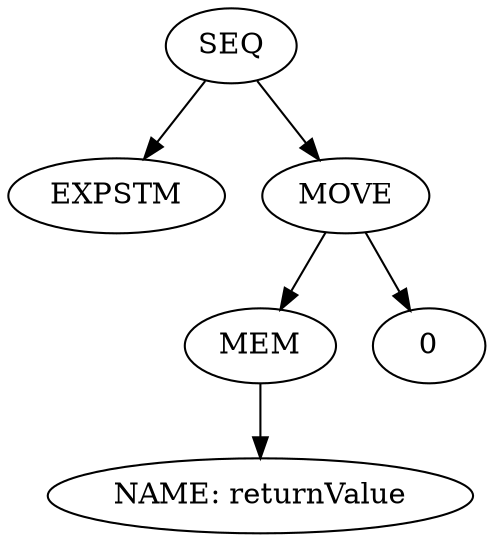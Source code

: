digraph Stree {
Stm_3 [shape="ellipse", label="SEQ"];
Stm_1 [shape="ellipse", label="EXPSTM"];
Stm_2 [shape="ellipse", label="MOVE"];
Exp_12 [shape="ellipse", label="MEM"];
Exp_11 [shape="ellipse", label="NAME: returnValue"];
Exp_12 -> Exp_11;
Exp_10 [shape="ellipse", label="0"];
Stm_2 -> Exp_12;
Stm_2 -> Exp_10;
Stm_3 -> Stm_1;
Stm_3 -> Stm_2;
}
